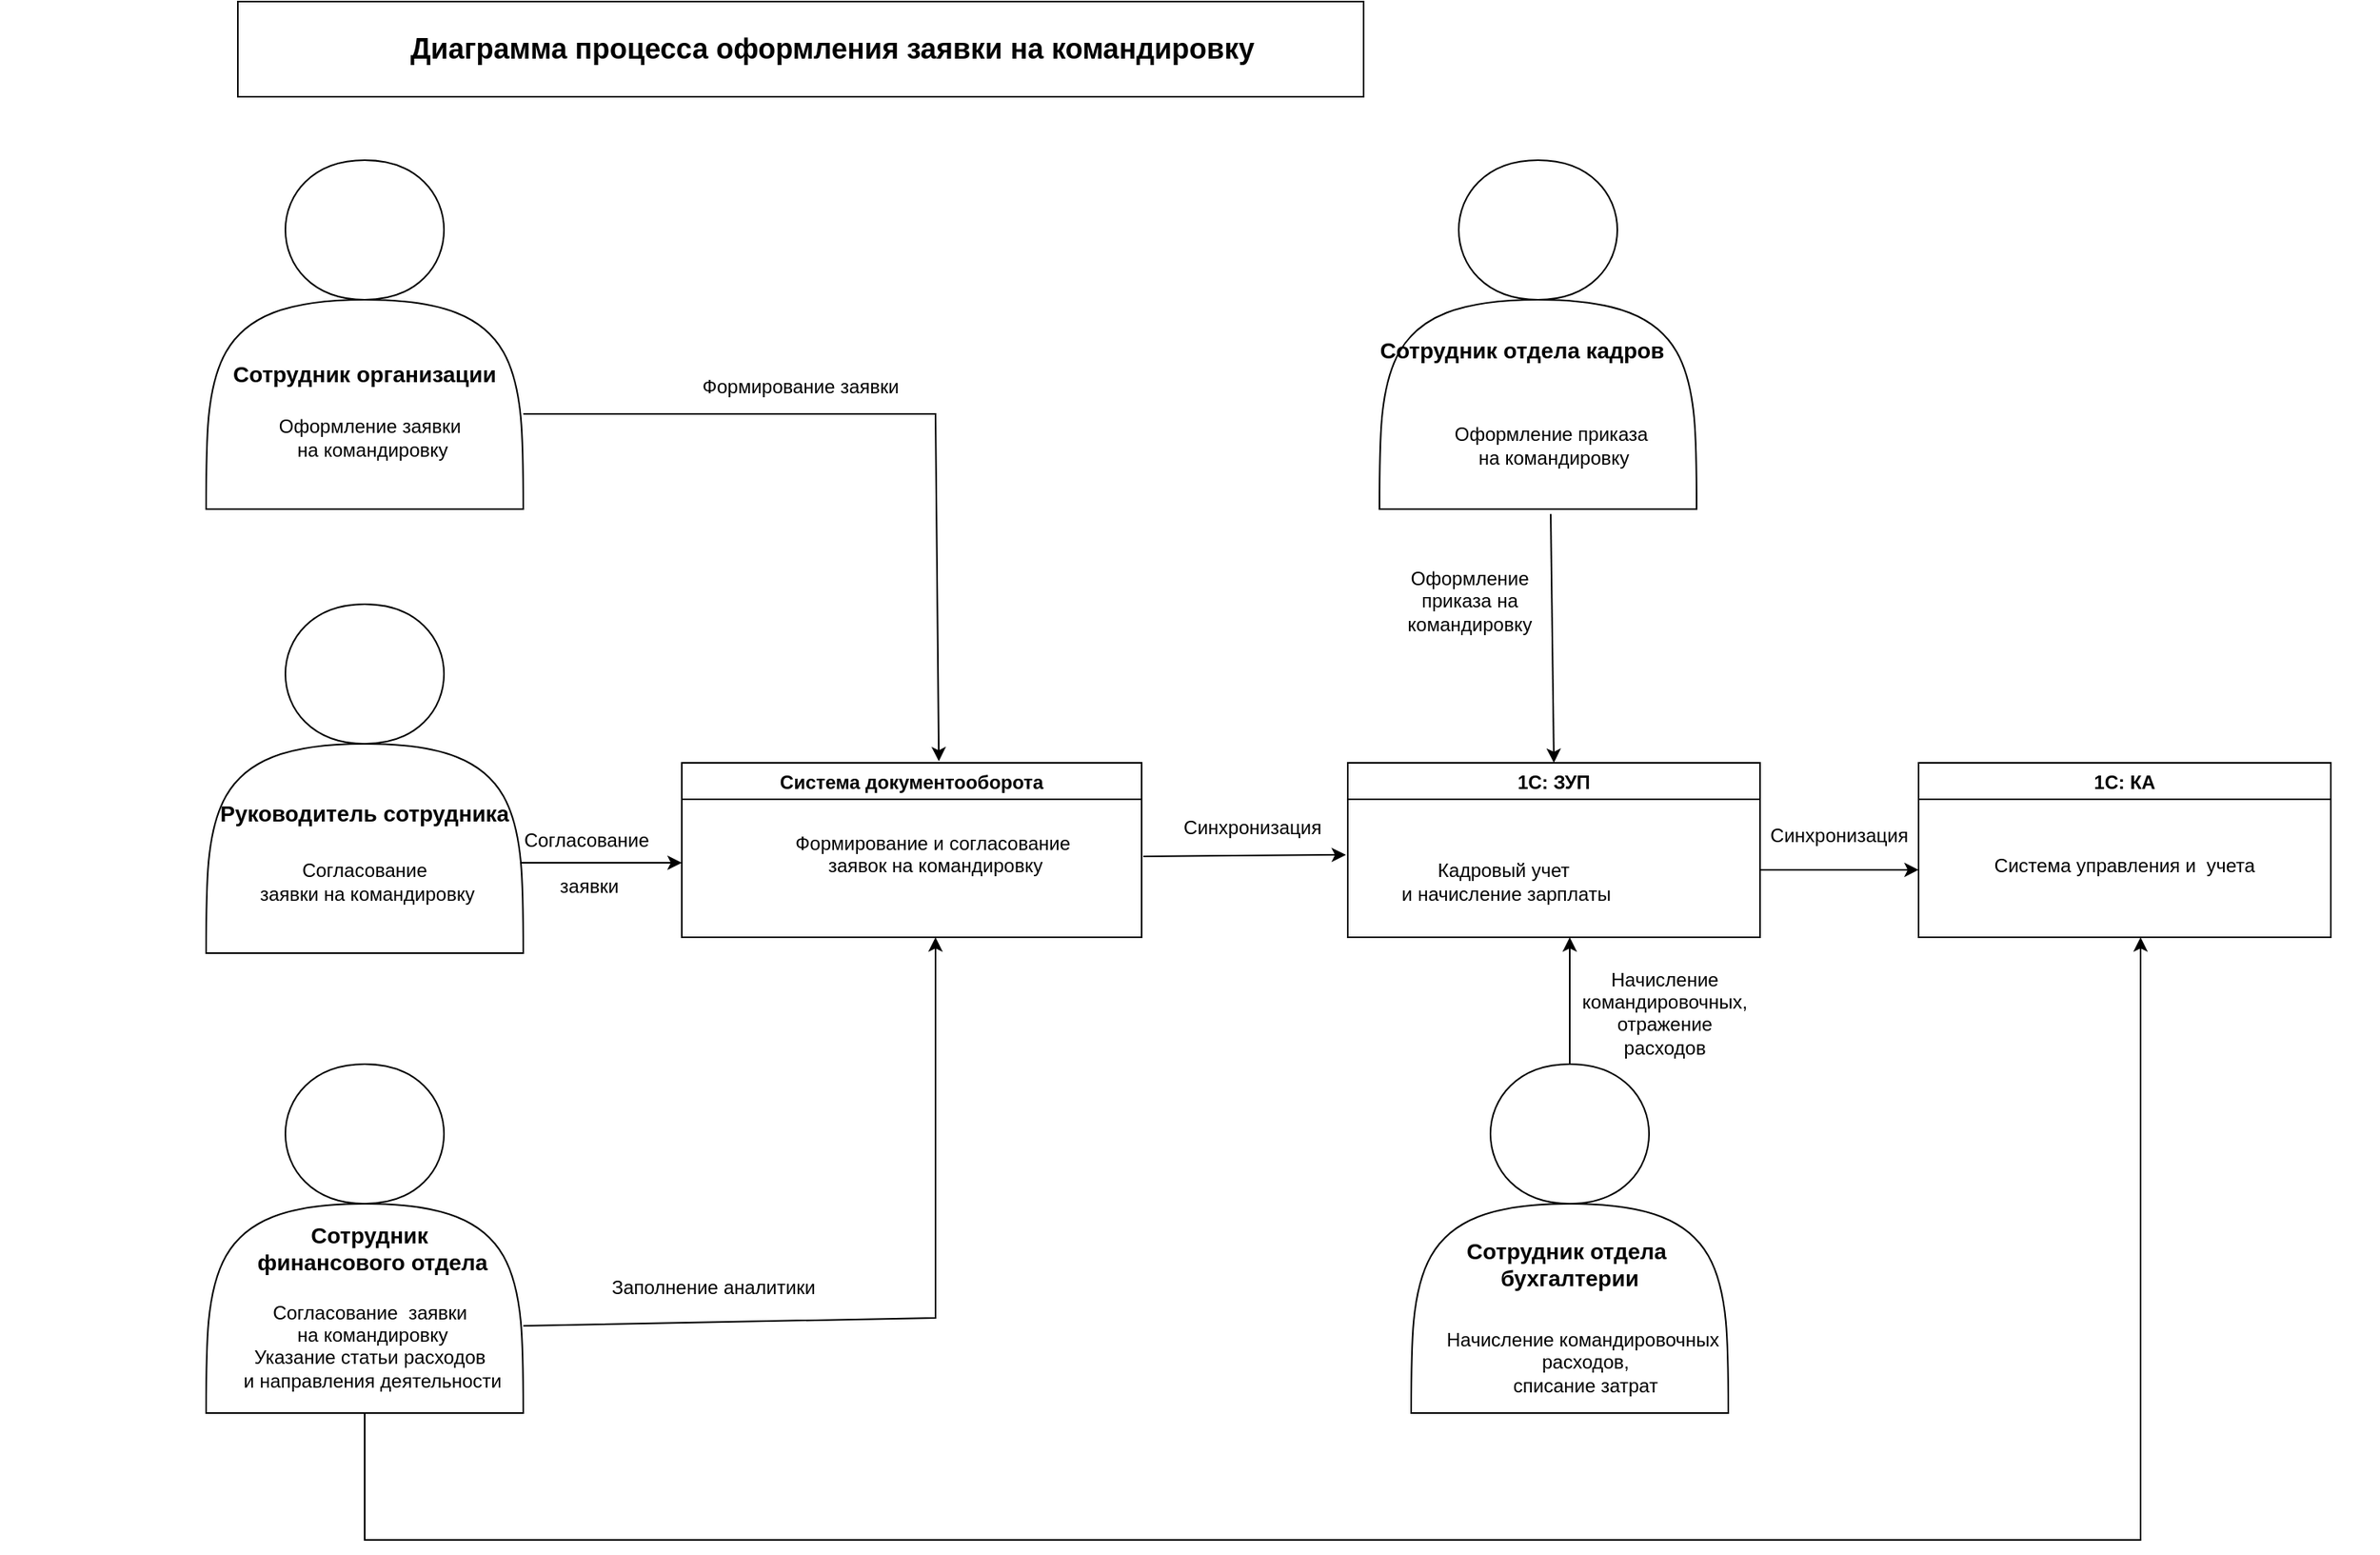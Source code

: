 <mxfile version="24.8.3">
  <diagram name="Страница — 1" id="VLSGsX3fWe6jfFy4OKIL">
    <mxGraphModel dx="2261" dy="783" grid="1" gridSize="10" guides="1" tooltips="1" connect="1" arrows="1" fold="1" page="1" pageScale="1" pageWidth="827" pageHeight="1169" math="0" shadow="0">
      <root>
        <mxCell id="0" />
        <mxCell id="1" parent="0" />
        <mxCell id="uFmxN6xGtftXsL2eB9kl-2" value="" style="rounded=0;whiteSpace=wrap;html=1;" parent="1" vertex="1">
          <mxGeometry x="80" y="30" width="710" height="60" as="geometry" />
        </mxCell>
        <mxCell id="uFmxN6xGtftXsL2eB9kl-3" value="Диаграмма процесса оформления заявки на командировку" style="text;html=1;align=center;verticalAlign=middle;whiteSpace=wrap;rounded=0;fontStyle=1;horizontal=1;fontSize=18;" parent="1" vertex="1">
          <mxGeometry x="130" y="45" width="650" height="30" as="geometry" />
        </mxCell>
        <mxCell id="wpBu9LiAd3_NSAH73SUk-11" value="" style="shape=actor;whiteSpace=wrap;html=1;" vertex="1" parent="1">
          <mxGeometry x="60" y="130" width="200" height="220" as="geometry" />
        </mxCell>
        <mxCell id="wpBu9LiAd3_NSAH73SUk-2" value="Сотрудник организации" style="text;html=1;align=center;verticalAlign=middle;whiteSpace=wrap;rounded=0;fontStyle=1;fontSize=14;" vertex="1" parent="1">
          <mxGeometry y="250" width="320" height="30" as="geometry" />
        </mxCell>
        <mxCell id="uFmxN6xGtftXsL2eB9kl-7" value="Оформление заявки&amp;nbsp;&lt;div&gt;на командировку&lt;/div&gt;" style="text;html=1;align=center;verticalAlign=middle;whiteSpace=wrap;rounded=0;" parent="1" vertex="1">
          <mxGeometry x="5" y="290" width="320" height="30" as="geometry" />
        </mxCell>
        <mxCell id="wpBu9LiAd3_NSAH73SUk-12" value="" style="shape=actor;whiteSpace=wrap;html=1;" vertex="1" parent="1">
          <mxGeometry x="60" y="410" width="200" height="220" as="geometry" />
        </mxCell>
        <mxCell id="wpBu9LiAd3_NSAH73SUk-9" value="Руководитель сотрудника&lt;div&gt;&lt;br&gt;&lt;/div&gt;" style="text;html=1;align=center;verticalAlign=middle;whiteSpace=wrap;rounded=0;fontStyle=1;fontSize=14;" vertex="1" parent="1">
          <mxGeometry y="535" width="320" height="30" as="geometry" />
        </mxCell>
        <mxCell id="wpBu9LiAd3_NSAH73SUk-6" value="Согласование&lt;div&gt;&amp;nbsp;заявки на командировку&lt;/div&gt;" style="text;html=1;align=center;verticalAlign=middle;whiteSpace=wrap;rounded=0;" vertex="1" parent="1">
          <mxGeometry x="-30" y="570" width="380" height="30" as="geometry" />
        </mxCell>
        <mxCell id="wpBu9LiAd3_NSAH73SUk-14" value="" style="shape=actor;whiteSpace=wrap;html=1;" vertex="1" parent="1">
          <mxGeometry x="800" y="130" width="200" height="220" as="geometry" />
        </mxCell>
        <mxCell id="wpBu9LiAd3_NSAH73SUk-4" value="Сотрудник отдела кадров" style="text;html=1;align=center;verticalAlign=middle;whiteSpace=wrap;rounded=0;fontStyle=1;fontSize=14;" vertex="1" parent="1">
          <mxGeometry x="730" y="235" width="320" height="30" as="geometry" />
        </mxCell>
        <mxCell id="uFmxN6xGtftXsL2eB9kl-8" value="Оформление приказа&amp;nbsp;&lt;div&gt;на командировку&lt;/div&gt;" style="text;html=1;align=center;verticalAlign=middle;whiteSpace=wrap;rounded=0;" parent="1" vertex="1">
          <mxGeometry x="750" y="295" width="320" height="30" as="geometry" />
        </mxCell>
        <mxCell id="wpBu9LiAd3_NSAH73SUk-15" value="" style="shape=actor;whiteSpace=wrap;html=1;" vertex="1" parent="1">
          <mxGeometry x="60" y="700" width="200" height="220" as="geometry" />
        </mxCell>
        <mxCell id="wpBu9LiAd3_NSAH73SUk-8" value="Согласование&amp;nbsp;&lt;span style=&quot;background-color: initial;&quot;&gt;&amp;nbsp;заявки&amp;nbsp;&lt;/span&gt;&lt;div&gt;&lt;span style=&quot;background-color: initial;&quot;&gt;на командировку&lt;/span&gt;&lt;div&gt;&lt;span style=&quot;background-color: initial;&quot;&gt;Указание статьи расходов&amp;nbsp;&lt;/span&gt;&lt;/div&gt;&lt;div&gt;&lt;span style=&quot;background-color: initial;&quot;&gt;и направления деятельности&lt;/span&gt;&lt;/div&gt;&lt;div&gt;&lt;span style=&quot;background-color: initial;&quot;&gt;&lt;br&gt;&lt;/span&gt;&lt;/div&gt;&lt;/div&gt;" style="text;html=1;align=center;verticalAlign=middle;whiteSpace=wrap;rounded=0;" vertex="1" parent="1">
          <mxGeometry x="-70" y="870" width="470" height="30" as="geometry" />
        </mxCell>
        <mxCell id="wpBu9LiAd3_NSAH73SUk-7" value="Сотрудник&amp;nbsp;&lt;div&gt;финансового отдела&lt;div&gt;&lt;br&gt;&lt;/div&gt;&lt;/div&gt;" style="text;html=1;align=center;verticalAlign=middle;whiteSpace=wrap;rounded=0;fontStyle=1;fontSize=14;" vertex="1" parent="1">
          <mxGeometry x="5" y="810" width="320" height="30" as="geometry" />
        </mxCell>
        <mxCell id="wpBu9LiAd3_NSAH73SUk-16" value="" style="shape=actor;whiteSpace=wrap;html=1;" vertex="1" parent="1">
          <mxGeometry x="820" y="700" width="200" height="220" as="geometry" />
        </mxCell>
        <mxCell id="wpBu9LiAd3_NSAH73SUk-17" value="Сотрудник отдела&amp;nbsp;&lt;div&gt;бухгалтерии&lt;div&gt;&lt;br&gt;&lt;/div&gt;&lt;/div&gt;" style="text;html=1;align=center;verticalAlign=middle;whiteSpace=wrap;rounded=0;fontStyle=1;fontSize=14;" vertex="1" parent="1">
          <mxGeometry x="760" y="820" width="320" height="30" as="geometry" />
        </mxCell>
        <mxCell id="wpBu9LiAd3_NSAH73SUk-18" value="Начисление командировочных&amp;nbsp;&lt;div&gt;расходов,&lt;br&gt;&lt;div&gt;списание затрат&lt;/div&gt;&lt;div&gt;&lt;br&gt;&lt;/div&gt;&lt;/div&gt;" style="text;html=1;align=center;verticalAlign=middle;whiteSpace=wrap;rounded=0;" vertex="1" parent="1">
          <mxGeometry x="740" y="880" width="380" height="30" as="geometry" />
        </mxCell>
        <mxCell id="wpBu9LiAd3_NSAH73SUk-19" value="1С: ЗУП" style="swimlane;" vertex="1" parent="1">
          <mxGeometry x="780" y="510" width="260" height="110" as="geometry" />
        </mxCell>
        <mxCell id="wpBu9LiAd3_NSAH73SUk-20" value="&lt;div&gt;&lt;div&gt;Кадровый учет&amp;nbsp;&lt;/div&gt;&lt;div&gt;и начисление зарплаты&lt;/div&gt;&lt;/div&gt;" style="text;html=1;align=center;verticalAlign=middle;whiteSpace=wrap;rounded=0;" vertex="1" parent="wpBu9LiAd3_NSAH73SUk-19">
          <mxGeometry x="-60" y="60" width="320" height="30" as="geometry" />
        </mxCell>
        <mxCell id="wpBu9LiAd3_NSAH73SUk-21" value="Система документооборота" style="swimlane;" vertex="1" parent="1">
          <mxGeometry x="360" y="510" width="290" height="110" as="geometry" />
        </mxCell>
        <mxCell id="wpBu9LiAd3_NSAH73SUk-22" value="&lt;div&gt;&lt;div&gt;Формирование и согласование&amp;nbsp;&lt;/div&gt;&lt;div&gt;заявок на командировку&lt;/div&gt;&lt;/div&gt;&lt;div&gt;&lt;br&gt;&lt;/div&gt;" style="text;html=1;align=center;verticalAlign=middle;whiteSpace=wrap;rounded=0;" vertex="1" parent="wpBu9LiAd3_NSAH73SUk-21">
          <mxGeometry x="-30" y="50" width="380" height="30" as="geometry" />
        </mxCell>
        <mxCell id="wpBu9LiAd3_NSAH73SUk-28" value="1С: КА" style="swimlane;" vertex="1" parent="1">
          <mxGeometry x="1140" y="510" width="260" height="110" as="geometry" />
        </mxCell>
        <mxCell id="wpBu9LiAd3_NSAH73SUk-29" value="&lt;div&gt;Система управления и&amp;nbsp; учета&lt;/div&gt;" style="text;html=1;align=center;verticalAlign=middle;whiteSpace=wrap;rounded=0;" vertex="1" parent="wpBu9LiAd3_NSAH73SUk-28">
          <mxGeometry x="-30" y="50" width="320" height="30" as="geometry" />
        </mxCell>
        <mxCell id="wpBu9LiAd3_NSAH73SUk-41" value="" style="endArrow=classic;html=1;rounded=0;exitX=1;exitY=0.682;exitDx=0;exitDy=0;exitPerimeter=0;entryX=0.559;entryY=-0.009;entryDx=0;entryDy=0;entryPerimeter=0;" edge="1" parent="1" target="wpBu9LiAd3_NSAH73SUk-21">
          <mxGeometry relative="1" as="geometry">
            <mxPoint x="260" y="290.0" as="sourcePoint" />
            <mxPoint x="770" y="519.96" as="targetPoint" />
            <Array as="points">
              <mxPoint x="520" y="290" />
            </Array>
          </mxGeometry>
        </mxCell>
        <mxCell id="wpBu9LiAd3_NSAH73SUk-47" value="" style="endArrow=classic;html=1;rounded=0;exitX=0.806;exitY=1.267;exitDx=0;exitDy=0;exitPerimeter=0;" edge="1" parent="1" source="wpBu9LiAd3_NSAH73SUk-9">
          <mxGeometry width="50" height="50" relative="1" as="geometry">
            <mxPoint x="690" y="530" as="sourcePoint" />
            <mxPoint x="360" y="573" as="targetPoint" />
          </mxGeometry>
        </mxCell>
        <mxCell id="wpBu9LiAd3_NSAH73SUk-48" value="" style="endArrow=classic;html=1;rounded=0;exitX=1;exitY=0.75;exitDx=0;exitDy=0;" edge="1" parent="1" source="wpBu9LiAd3_NSAH73SUk-15">
          <mxGeometry width="50" height="50" relative="1" as="geometry">
            <mxPoint x="690" y="530" as="sourcePoint" />
            <mxPoint x="520" y="620" as="targetPoint" />
            <Array as="points">
              <mxPoint x="520" y="860" />
            </Array>
          </mxGeometry>
        </mxCell>
        <mxCell id="wpBu9LiAd3_NSAH73SUk-49" value="" style="endArrow=classic;html=1;rounded=0;exitX=0.845;exitY=0.3;exitDx=0;exitDy=0;exitPerimeter=0;entryX=0.184;entryY=-0.067;entryDx=0;entryDy=0;entryPerimeter=0;" edge="1" parent="1" source="wpBu9LiAd3_NSAH73SUk-22" target="wpBu9LiAd3_NSAH73SUk-20">
          <mxGeometry width="50" height="50" relative="1" as="geometry">
            <mxPoint x="800" y="430" as="sourcePoint" />
            <mxPoint x="850" y="380" as="targetPoint" />
          </mxGeometry>
        </mxCell>
        <mxCell id="wpBu9LiAd3_NSAH73SUk-50" value="" style="endArrow=classic;html=1;rounded=0;exitX=0.54;exitY=1.014;exitDx=0;exitDy=0;exitPerimeter=0;entryX=0.5;entryY=0;entryDx=0;entryDy=0;" edge="1" parent="1" source="wpBu9LiAd3_NSAH73SUk-14" target="wpBu9LiAd3_NSAH73SUk-19">
          <mxGeometry width="50" height="50" relative="1" as="geometry">
            <mxPoint x="800" y="430" as="sourcePoint" />
            <mxPoint x="850" y="380" as="targetPoint" />
          </mxGeometry>
        </mxCell>
        <mxCell id="wpBu9LiAd3_NSAH73SUk-51" value="" style="endArrow=classic;html=1;rounded=0;exitX=0.5;exitY=0;exitDx=0;exitDy=0;" edge="1" parent="1" source="wpBu9LiAd3_NSAH73SUk-16">
          <mxGeometry width="50" height="50" relative="1" as="geometry">
            <mxPoint x="800" y="430" as="sourcePoint" />
            <mxPoint x="920" y="620" as="targetPoint" />
          </mxGeometry>
        </mxCell>
        <mxCell id="wpBu9LiAd3_NSAH73SUk-53" value="" style="endArrow=classic;html=1;rounded=0;exitX=1;exitY=0.25;exitDx=0;exitDy=0;entryX=0.094;entryY=0.583;entryDx=0;entryDy=0;entryPerimeter=0;" edge="1" parent="1" source="wpBu9LiAd3_NSAH73SUk-20" target="wpBu9LiAd3_NSAH73SUk-29">
          <mxGeometry width="50" height="50" relative="1" as="geometry">
            <mxPoint x="800" y="630" as="sourcePoint" />
            <mxPoint x="850" y="580" as="targetPoint" />
          </mxGeometry>
        </mxCell>
        <mxCell id="wpBu9LiAd3_NSAH73SUk-56" value="" style="endArrow=classic;html=1;rounded=0;exitX=0.5;exitY=1;exitDx=0;exitDy=0;" edge="1" parent="1" source="wpBu9LiAd3_NSAH73SUk-15">
          <mxGeometry width="50" height="50" relative="1" as="geometry">
            <mxPoint x="800" y="760" as="sourcePoint" />
            <mxPoint x="1280" y="620" as="targetPoint" />
            <Array as="points">
              <mxPoint x="160" y="1000" />
              <mxPoint x="1280" y="1000" />
            </Array>
          </mxGeometry>
        </mxCell>
        <mxCell id="wpBu9LiAd3_NSAH73SUk-57" value="Формирование заявки&lt;div&gt;&lt;br&gt;&lt;/div&gt;" style="text;html=1;align=center;verticalAlign=middle;whiteSpace=wrap;rounded=0;" vertex="1" parent="1">
          <mxGeometry x="275" y="265" width="320" height="30" as="geometry" />
        </mxCell>
        <mxCell id="wpBu9LiAd3_NSAH73SUk-58" value="Согласование&lt;div&gt;&lt;br&gt;&lt;/div&gt;&lt;div&gt;&amp;nbsp;заявки&lt;div&gt;&lt;br&gt;&lt;/div&gt;&lt;/div&gt;" style="text;html=1;align=center;verticalAlign=middle;whiteSpace=wrap;rounded=0;" vertex="1" parent="1">
          <mxGeometry x="140" y="565" width="320" height="30" as="geometry" />
        </mxCell>
        <mxCell id="wpBu9LiAd3_NSAH73SUk-59" value="Заполнение аналитики&lt;div&gt;&lt;br&gt;&lt;div&gt;&lt;br&gt;&lt;/div&gt;&lt;/div&gt;" style="text;html=1;align=center;verticalAlign=middle;whiteSpace=wrap;rounded=0;" vertex="1" parent="1">
          <mxGeometry x="220" y="840" width="320" height="30" as="geometry" />
        </mxCell>
        <mxCell id="wpBu9LiAd3_NSAH73SUk-60" value="Синхронизация&lt;div&gt;&lt;br&gt;&lt;/div&gt;&lt;div&gt;&lt;br&gt;&lt;/div&gt;" style="text;html=1;align=center;verticalAlign=middle;whiteSpace=wrap;rounded=0;" vertex="1" parent="1">
          <mxGeometry x="650" y="550" width="140" height="30" as="geometry" />
        </mxCell>
        <mxCell id="wpBu9LiAd3_NSAH73SUk-62" value="Синхронизация&lt;div&gt;&lt;br&gt;&lt;/div&gt;&lt;div&gt;&lt;br&gt;&lt;/div&gt;" style="text;html=1;align=center;verticalAlign=middle;whiteSpace=wrap;rounded=0;" vertex="1" parent="1">
          <mxGeometry x="1020" y="555" width="140" height="30" as="geometry" />
        </mxCell>
        <mxCell id="wpBu9LiAd3_NSAH73SUk-66" value="Оформление приказа на командировку&lt;div&gt;&lt;br&gt;&lt;/div&gt;" style="text;html=1;align=center;verticalAlign=middle;whiteSpace=wrap;rounded=0;" vertex="1" parent="1">
          <mxGeometry x="827" y="400" width="60" height="30" as="geometry" />
        </mxCell>
        <mxCell id="wpBu9LiAd3_NSAH73SUk-68" value="&lt;div&gt;Начисление командировочных,&lt;/div&gt;&lt;div&gt;отражение расходов&lt;/div&gt;&lt;div&gt;&lt;br&gt;&lt;/div&gt;" style="text;html=1;align=center;verticalAlign=middle;whiteSpace=wrap;rounded=0;" vertex="1" parent="1">
          <mxGeometry x="950" y="660" width="60" height="30" as="geometry" />
        </mxCell>
      </root>
    </mxGraphModel>
  </diagram>
</mxfile>
